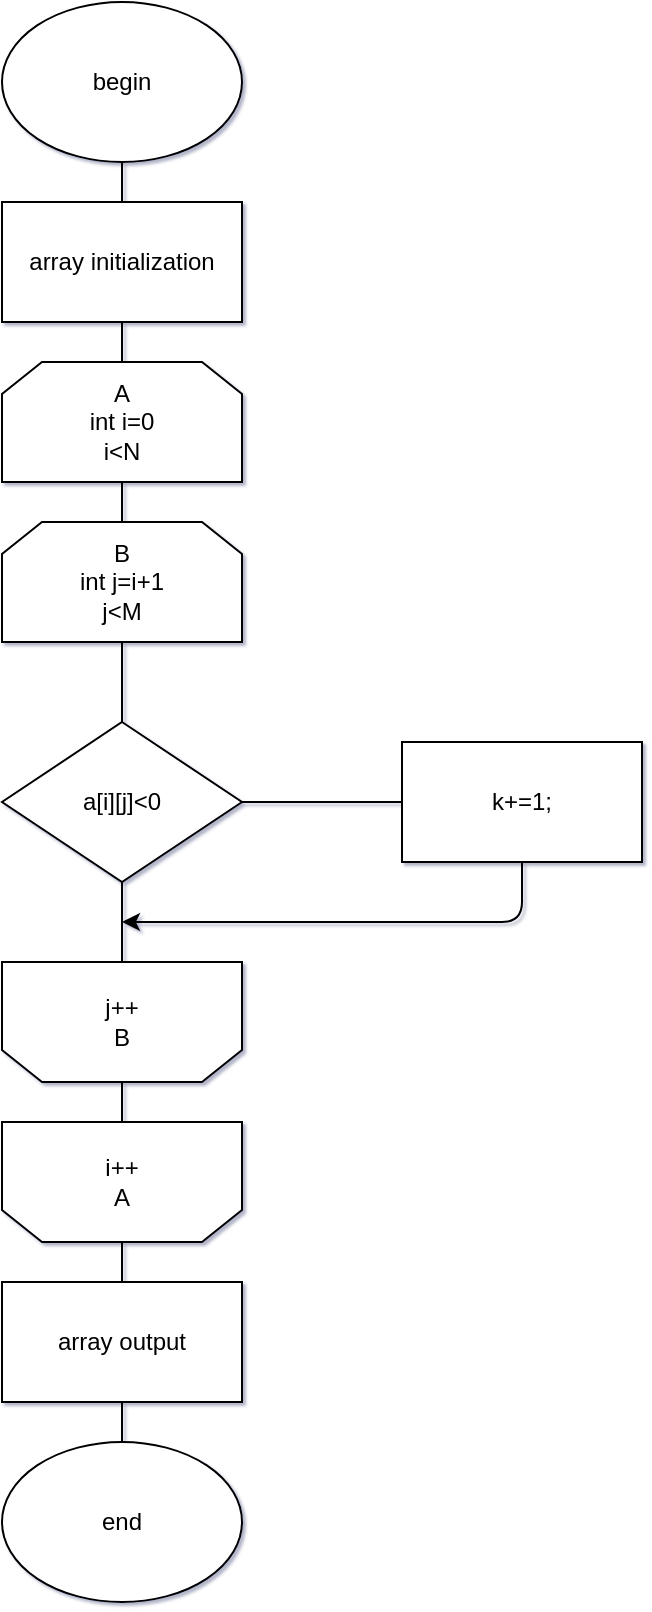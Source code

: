 <mxfile version="11.3.0" type="device" pages="1"><diagram id="XEUI2ApMhK4gyr8PxbUQ" name="Page-1"><mxGraphModel dx="932" dy="711" grid="1" gridSize="10" guides="1" tooltips="1" connect="1" arrows="1" fold="1" page="1" pageScale="1" pageWidth="850" pageHeight="1100" background="none" math="0" shadow="1"><root><mxCell id="0"/><mxCell id="1" parent="0"/><mxCell id="KcZOYj4VFj3apoioazQp-1" value="begin" style="ellipse;whiteSpace=wrap;html=1;" vertex="1" parent="1"><mxGeometry x="40" width="120" height="80" as="geometry"/></mxCell><mxCell id="KcZOYj4VFj3apoioazQp-2" value="array initialization" style="rounded=0;whiteSpace=wrap;html=1;" vertex="1" parent="1"><mxGeometry x="40" y="100" width="120" height="60" as="geometry"/></mxCell><mxCell id="KcZOYj4VFj3apoioazQp-3" value="i++&lt;br&gt;A" style="shape=loopLimit;whiteSpace=wrap;html=1;direction=west;" vertex="1" parent="1"><mxGeometry x="40" y="560" width="120" height="60" as="geometry"/></mxCell><mxCell id="KcZOYj4VFj3apoioazQp-4" value="j++&lt;br&gt;B" style="shape=loopLimit;whiteSpace=wrap;html=1;direction=west;" vertex="1" parent="1"><mxGeometry x="40" y="480" width="120" height="60" as="geometry"/></mxCell><mxCell id="KcZOYj4VFj3apoioazQp-5" value="B&lt;br&gt;int j=i+1&lt;br&gt;j&amp;lt;M" style="shape=loopLimit;whiteSpace=wrap;html=1;" vertex="1" parent="1"><mxGeometry x="40" y="260" width="120" height="60" as="geometry"/></mxCell><mxCell id="KcZOYj4VFj3apoioazQp-6" value="A&lt;br&gt;int i=0&lt;br&gt;i&amp;lt;N" style="shape=loopLimit;whiteSpace=wrap;html=1;" vertex="1" parent="1"><mxGeometry x="40" y="180" width="120" height="60" as="geometry"/></mxCell><mxCell id="KcZOYj4VFj3apoioazQp-7" value="a[i][j]&amp;lt;0" style="rhombus;whiteSpace=wrap;html=1;" vertex="1" parent="1"><mxGeometry x="40" y="360" width="120" height="80" as="geometry"/></mxCell><mxCell id="KcZOYj4VFj3apoioazQp-8" value="" style="endArrow=none;html=1;entryX=1;entryY=0.5;entryDx=0;entryDy=0;exitX=0;exitY=0.5;exitDx=0;exitDy=0;" edge="1" parent="1" source="KcZOYj4VFj3apoioazQp-9" target="KcZOYj4VFj3apoioazQp-7"><mxGeometry width="50" height="50" relative="1" as="geometry"><mxPoint x="40" y="690" as="sourcePoint"/><mxPoint x="90" y="640" as="targetPoint"/></mxGeometry></mxCell><mxCell id="KcZOYj4VFj3apoioazQp-9" value="k+=1;" style="rounded=0;whiteSpace=wrap;html=1;" vertex="1" parent="1"><mxGeometry x="240" y="370" width="120" height="60" as="geometry"/></mxCell><mxCell id="KcZOYj4VFj3apoioazQp-10" value="array output" style="rounded=0;whiteSpace=wrap;html=1;" vertex="1" parent="1"><mxGeometry x="40" y="640" width="120" height="60" as="geometry"/></mxCell><mxCell id="KcZOYj4VFj3apoioazQp-13" value="end" style="ellipse;whiteSpace=wrap;html=1;" vertex="1" parent="1"><mxGeometry x="40" y="720" width="120" height="80" as="geometry"/></mxCell><mxCell id="KcZOYj4VFj3apoioazQp-14" value="" style="endArrow=none;html=1;entryX=0.5;entryY=0;entryDx=0;entryDy=0;exitX=0.5;exitY=1;exitDx=0;exitDy=0;" edge="1" parent="1" source="KcZOYj4VFj3apoioazQp-10" target="KcZOYj4VFj3apoioazQp-13"><mxGeometry width="50" height="50" relative="1" as="geometry"><mxPoint x="40" y="870" as="sourcePoint"/><mxPoint x="90" y="820" as="targetPoint"/></mxGeometry></mxCell><mxCell id="KcZOYj4VFj3apoioazQp-15" value="" style="endArrow=none;html=1;entryX=0.5;entryY=0;entryDx=0;entryDy=0;exitX=0.5;exitY=0;exitDx=0;exitDy=0;" edge="1" parent="1" source="KcZOYj4VFj3apoioazQp-10" target="KcZOYj4VFj3apoioazQp-3"><mxGeometry width="50" height="50" relative="1" as="geometry"><mxPoint x="80" y="650" as="sourcePoint"/><mxPoint x="130" y="600" as="targetPoint"/></mxGeometry></mxCell><mxCell id="KcZOYj4VFj3apoioazQp-16" value="" style="endArrow=none;html=1;entryX=0.5;entryY=0;entryDx=0;entryDy=0;exitX=0.5;exitY=1;exitDx=0;exitDy=0;" edge="1" parent="1" source="KcZOYj4VFj3apoioazQp-3" target="KcZOYj4VFj3apoioazQp-4"><mxGeometry width="50" height="50" relative="1" as="geometry"><mxPoint x="80" y="580" as="sourcePoint"/><mxPoint x="130" y="530" as="targetPoint"/></mxGeometry></mxCell><mxCell id="KcZOYj4VFj3apoioazQp-17" value="" style="endArrow=none;html=1;entryX=0.5;entryY=1;entryDx=0;entryDy=0;exitX=0.5;exitY=1;exitDx=0;exitDy=0;" edge="1" parent="1" source="KcZOYj4VFj3apoioazQp-4" target="KcZOYj4VFj3apoioazQp-7"><mxGeometry width="50" height="50" relative="1" as="geometry"><mxPoint x="70" y="480" as="sourcePoint"/><mxPoint x="120" y="430" as="targetPoint"/></mxGeometry></mxCell><mxCell id="KcZOYj4VFj3apoioazQp-20" value="" style="endArrow=classic;html=1;exitX=0.5;exitY=1;exitDx=0;exitDy=0;" edge="1" parent="1" source="KcZOYj4VFj3apoioazQp-9"><mxGeometry width="50" height="50" relative="1" as="geometry"><mxPoint x="390" y="460" as="sourcePoint"/><mxPoint x="100" y="460" as="targetPoint"/><Array as="points"><mxPoint x="300" y="460"/></Array></mxGeometry></mxCell><mxCell id="KcZOYj4VFj3apoioazQp-21" value="" style="endArrow=none;html=1;entryX=0.5;entryY=1;entryDx=0;entryDy=0;exitX=0.5;exitY=0;exitDx=0;exitDy=0;" edge="1" parent="1" source="KcZOYj4VFj3apoioazQp-2" target="KcZOYj4VFj3apoioazQp-1"><mxGeometry width="50" height="50" relative="1" as="geometry"><mxPoint x="90" y="120" as="sourcePoint"/><mxPoint x="140" y="70" as="targetPoint"/></mxGeometry></mxCell><mxCell id="KcZOYj4VFj3apoioazQp-22" value="" style="endArrow=none;html=1;entryX=0.5;entryY=1;entryDx=0;entryDy=0;exitX=0.5;exitY=0;exitDx=0;exitDy=0;" edge="1" parent="1" source="KcZOYj4VFj3apoioazQp-6" target="KcZOYj4VFj3apoioazQp-2"><mxGeometry width="50" height="50" relative="1" as="geometry"><mxPoint x="80" y="200" as="sourcePoint"/><mxPoint x="130" y="150" as="targetPoint"/></mxGeometry></mxCell><mxCell id="KcZOYj4VFj3apoioazQp-24" value="" style="endArrow=none;html=1;entryX=0.5;entryY=1;entryDx=0;entryDy=0;exitX=0.5;exitY=0;exitDx=0;exitDy=0;" edge="1" parent="1" source="KcZOYj4VFj3apoioazQp-5" target="KcZOYj4VFj3apoioazQp-6"><mxGeometry width="50" height="50" relative="1" as="geometry"><mxPoint x="80" y="270" as="sourcePoint"/><mxPoint x="130" y="220" as="targetPoint"/></mxGeometry></mxCell><mxCell id="KcZOYj4VFj3apoioazQp-25" value="" style="endArrow=none;html=1;entryX=0.5;entryY=1;entryDx=0;entryDy=0;exitX=0.5;exitY=0;exitDx=0;exitDy=0;" edge="1" parent="1" source="KcZOYj4VFj3apoioazQp-7" target="KcZOYj4VFj3apoioazQp-5"><mxGeometry width="50" height="50" relative="1" as="geometry"><mxPoint x="70" y="370" as="sourcePoint"/><mxPoint x="120" y="320" as="targetPoint"/></mxGeometry></mxCell></root></mxGraphModel></diagram></mxfile>